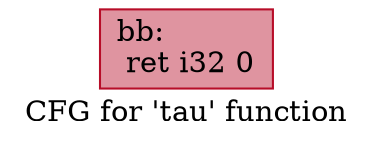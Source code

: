 digraph "CFG for 'tau' function" {
	label="CFG for 'tau' function";

	Node0x56158b716af0 [shape=record,color="#b70d28ff", style=filled, fillcolor="#b70d2870",label="{bb:\l  ret i32 0\l}"];
}
